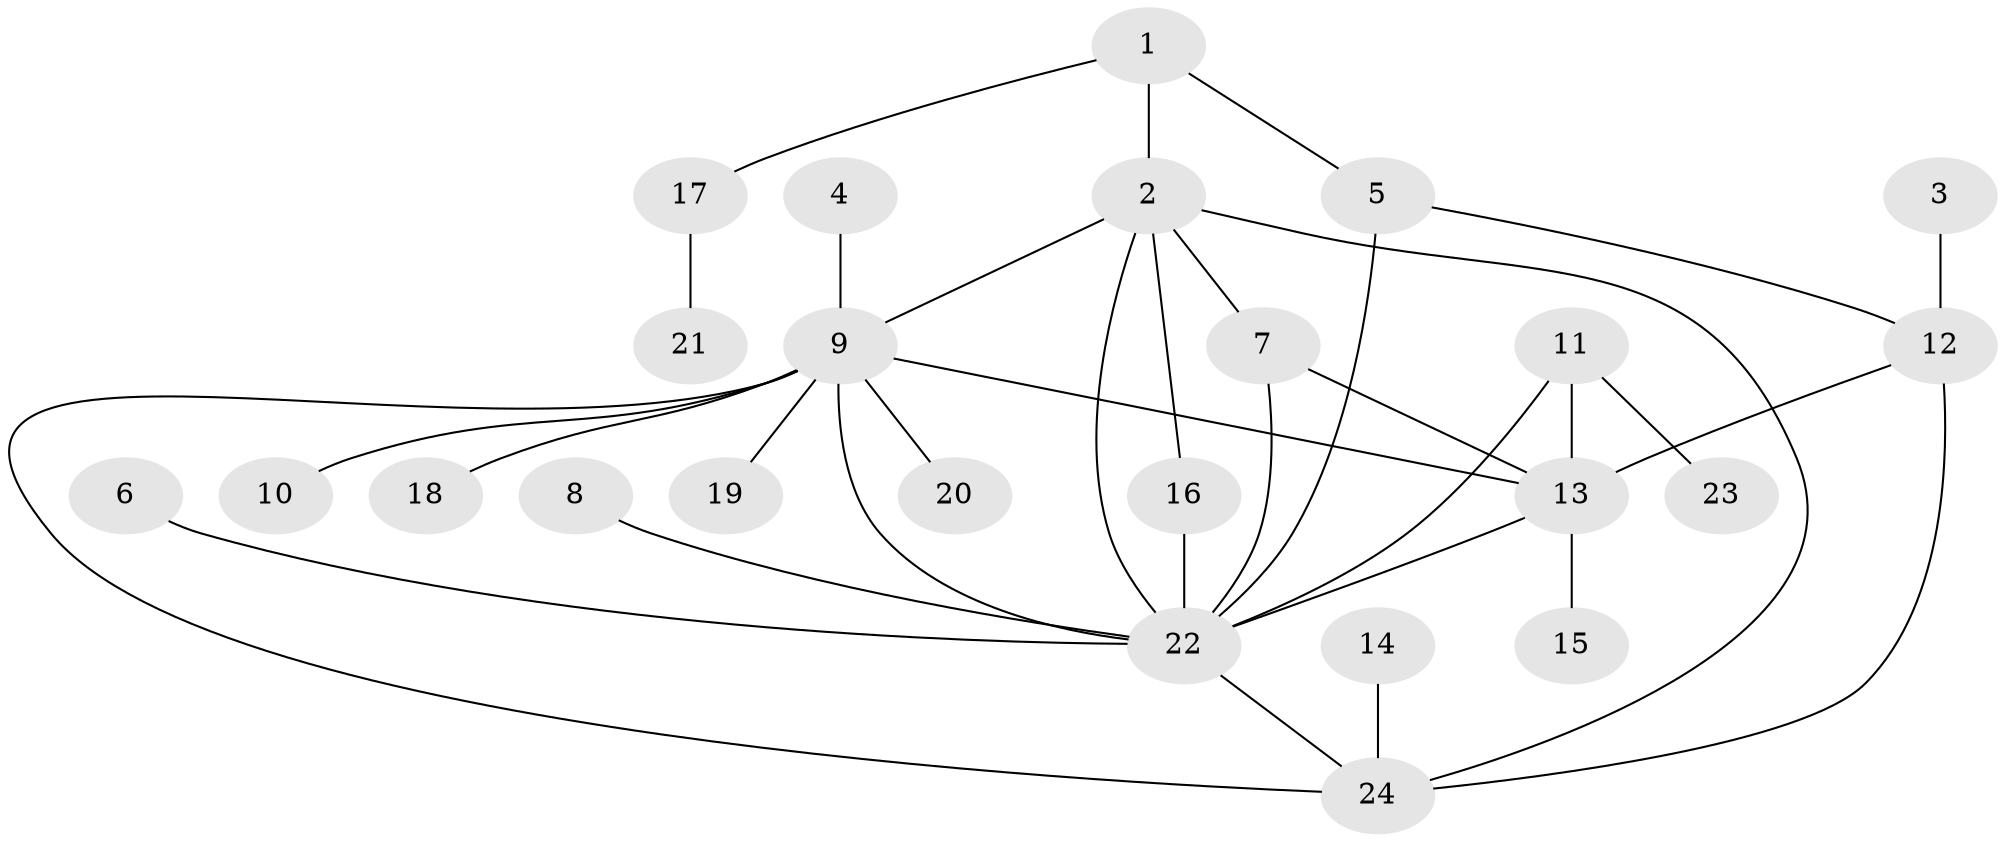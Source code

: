 // original degree distribution, {3: 0.0851063829787234, 8: 0.02127659574468085, 6: 0.0425531914893617, 5: 0.0425531914893617, 10: 0.02127659574468085, 13: 0.02127659574468085, 2: 0.3191489361702128, 1: 0.44680851063829785}
// Generated by graph-tools (version 1.1) at 2025/02/03/09/25 03:02:42]
// undirected, 24 vertices, 34 edges
graph export_dot {
graph [start="1"]
  node [color=gray90,style=filled];
  1;
  2;
  3;
  4;
  5;
  6;
  7;
  8;
  9;
  10;
  11;
  12;
  13;
  14;
  15;
  16;
  17;
  18;
  19;
  20;
  21;
  22;
  23;
  24;
  1 -- 2 [weight=1.0];
  1 -- 5 [weight=1.0];
  1 -- 17 [weight=1.0];
  2 -- 7 [weight=1.0];
  2 -- 9 [weight=1.0];
  2 -- 16 [weight=1.0];
  2 -- 22 [weight=1.0];
  2 -- 24 [weight=1.0];
  3 -- 12 [weight=1.0];
  4 -- 9 [weight=1.0];
  5 -- 12 [weight=1.0];
  5 -- 22 [weight=1.0];
  6 -- 22 [weight=1.0];
  7 -- 13 [weight=1.0];
  7 -- 22 [weight=1.0];
  8 -- 22 [weight=1.0];
  9 -- 10 [weight=1.0];
  9 -- 13 [weight=1.0];
  9 -- 18 [weight=1.0];
  9 -- 19 [weight=1.0];
  9 -- 20 [weight=1.0];
  9 -- 22 [weight=1.0];
  9 -- 24 [weight=1.0];
  11 -- 13 [weight=1.0];
  11 -- 22 [weight=1.0];
  11 -- 23 [weight=1.0];
  12 -- 13 [weight=1.0];
  12 -- 24 [weight=1.0];
  13 -- 15 [weight=1.0];
  13 -- 22 [weight=1.0];
  14 -- 24 [weight=1.0];
  16 -- 22 [weight=2.0];
  17 -- 21 [weight=1.0];
  22 -- 24 [weight=1.0];
}

